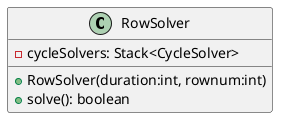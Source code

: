 @startuml

    class RowSolver {
        -cycleSolvers: Stack<CycleSolver>
        +RowSolver(duration:int, rownum:int)
        +solve(): boolean
    }

@enduml
